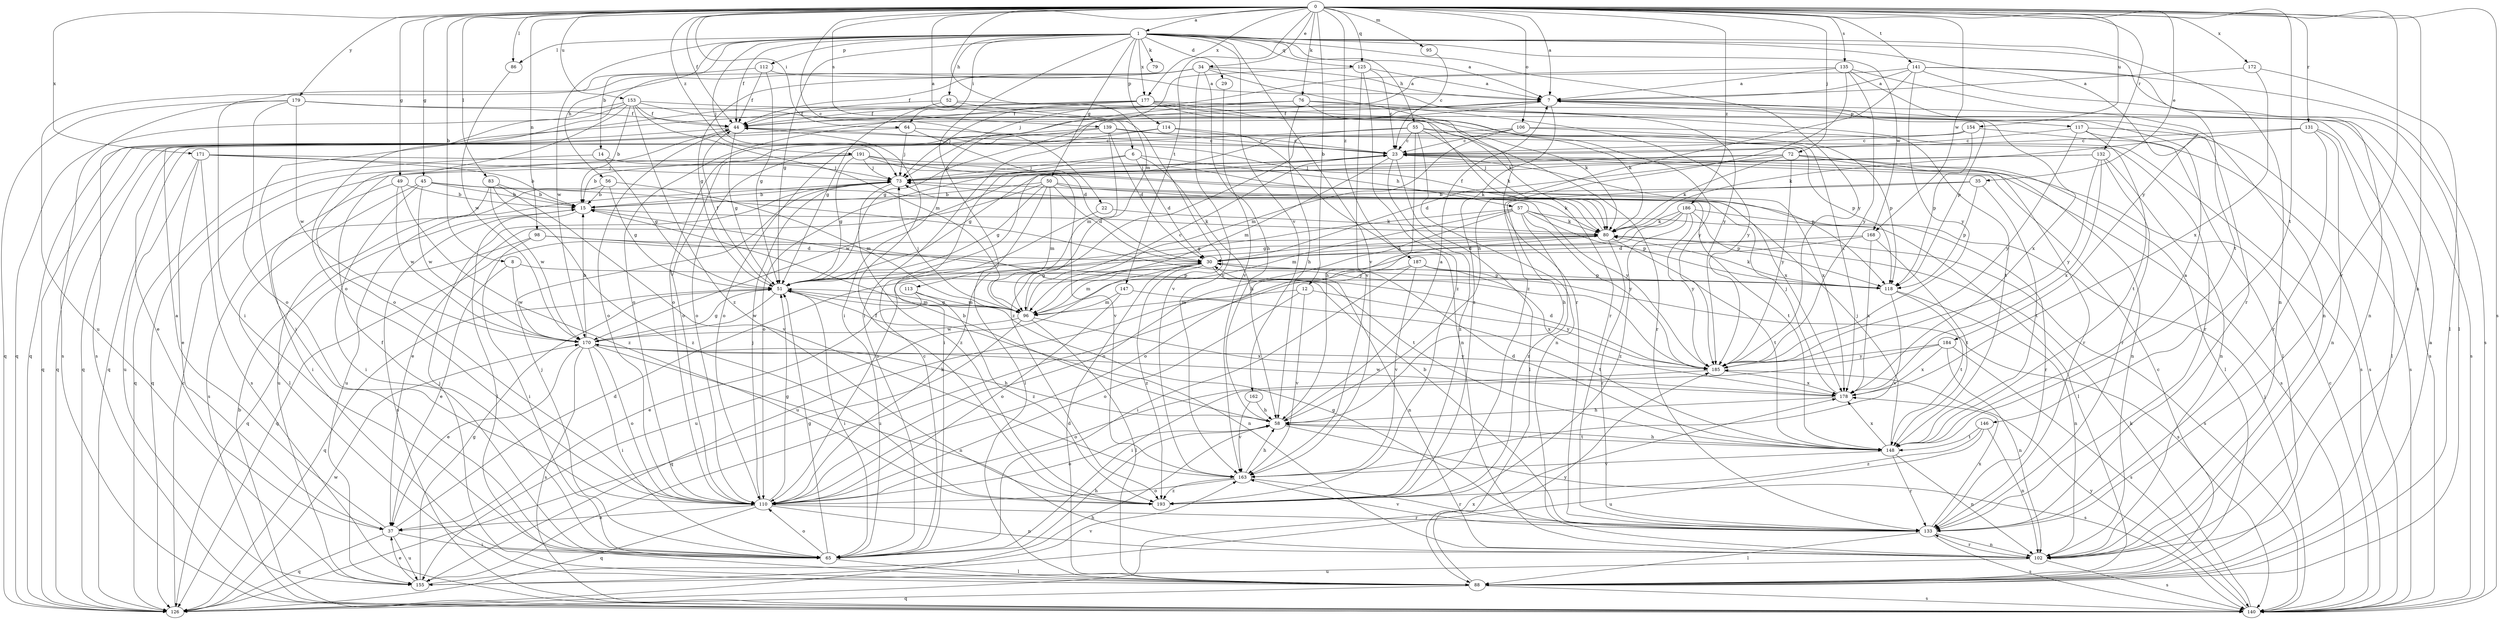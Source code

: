 strict digraph  {
0;
1;
6;
7;
8;
12;
14;
15;
22;
23;
29;
30;
34;
35;
37;
44;
45;
49;
50;
51;
52;
55;
56;
57;
58;
64;
65;
72;
73;
76;
79;
80;
83;
86;
88;
95;
96;
98;
102;
106;
110;
112;
113;
114;
117;
118;
125;
126;
131;
132;
133;
135;
139;
140;
141;
146;
147;
148;
153;
154;
155;
162;
163;
168;
170;
171;
172;
177;
178;
179;
184;
185;
186;
187;
191;
193;
0 -> 1  [label=a];
0 -> 6  [label=a];
0 -> 7  [label=a];
0 -> 8  [label=b];
0 -> 12  [label=b];
0 -> 22  [label=c];
0 -> 34  [label=e];
0 -> 35  [label=e];
0 -> 44  [label=f];
0 -> 45  [label=g];
0 -> 49  [label=g];
0 -> 64  [label=i];
0 -> 72  [label=j];
0 -> 76  [label=k];
0 -> 83  [label=l];
0 -> 86  [label=l];
0 -> 95  [label=m];
0 -> 96  [label=m];
0 -> 98  [label=n];
0 -> 102  [label=n];
0 -> 106  [label=o];
0 -> 125  [label=q];
0 -> 131  [label=r];
0 -> 132  [label=r];
0 -> 133  [label=r];
0 -> 135  [label=s];
0 -> 139  [label=s];
0 -> 140  [label=s];
0 -> 141  [label=t];
0 -> 146  [label=t];
0 -> 147  [label=t];
0 -> 153  [label=u];
0 -> 154  [label=u];
0 -> 168  [label=w];
0 -> 171  [label=x];
0 -> 172  [label=x];
0 -> 177  [label=x];
0 -> 179  [label=y];
0 -> 186  [label=z];
0 -> 187  [label=z];
0 -> 191  [label=z];
1 -> 7  [label=a];
1 -> 14  [label=b];
1 -> 29  [label=d];
1 -> 44  [label=f];
1 -> 50  [label=g];
1 -> 51  [label=g];
1 -> 52  [label=h];
1 -> 55  [label=h];
1 -> 56  [label=h];
1 -> 64  [label=i];
1 -> 73  [label=j];
1 -> 79  [label=k];
1 -> 86  [label=l];
1 -> 102  [label=n];
1 -> 112  [label=p];
1 -> 113  [label=p];
1 -> 114  [label=p];
1 -> 125  [label=q];
1 -> 148  [label=t];
1 -> 162  [label=v];
1 -> 163  [label=v];
1 -> 168  [label=w];
1 -> 170  [label=w];
1 -> 177  [label=x];
1 -> 184  [label=y];
1 -> 185  [label=y];
6 -> 30  [label=d];
6 -> 57  [label=h];
6 -> 58  [label=h];
6 -> 73  [label=j];
6 -> 110  [label=o];
7 -> 44  [label=f];
7 -> 51  [label=g];
7 -> 117  [label=p];
7 -> 140  [label=s];
7 -> 193  [label=z];
8 -> 37  [label=e];
8 -> 118  [label=p];
8 -> 170  [label=w];
12 -> 96  [label=m];
12 -> 110  [label=o];
12 -> 163  [label=v];
12 -> 185  [label=y];
14 -> 51  [label=g];
14 -> 73  [label=j];
14 -> 126  [label=q];
15 -> 80  [label=k];
15 -> 88  [label=l];
15 -> 140  [label=s];
22 -> 80  [label=k];
22 -> 110  [label=o];
23 -> 73  [label=j];
23 -> 88  [label=l];
23 -> 96  [label=m];
23 -> 140  [label=s];
23 -> 178  [label=x];
23 -> 193  [label=z];
29 -> 163  [label=v];
30 -> 51  [label=g];
30 -> 80  [label=k];
30 -> 96  [label=m];
30 -> 102  [label=n];
30 -> 118  [label=p];
30 -> 140  [label=s];
30 -> 155  [label=u];
30 -> 193  [label=z];
34 -> 7  [label=a];
34 -> 44  [label=f];
34 -> 51  [label=g];
34 -> 58  [label=h];
34 -> 65  [label=i];
34 -> 110  [label=o];
34 -> 133  [label=r];
34 -> 163  [label=v];
34 -> 185  [label=y];
35 -> 15  [label=b];
35 -> 58  [label=h];
35 -> 118  [label=p];
35 -> 148  [label=t];
37 -> 7  [label=a];
37 -> 30  [label=d];
37 -> 65  [label=i];
37 -> 126  [label=q];
37 -> 155  [label=u];
44 -> 23  [label=c];
44 -> 51  [label=g];
44 -> 110  [label=o];
44 -> 126  [label=q];
45 -> 15  [label=b];
45 -> 65  [label=i];
45 -> 88  [label=l];
45 -> 148  [label=t];
45 -> 170  [label=w];
45 -> 185  [label=y];
49 -> 15  [label=b];
49 -> 65  [label=i];
49 -> 170  [label=w];
49 -> 193  [label=z];
50 -> 15  [label=b];
50 -> 30  [label=d];
50 -> 37  [label=e];
50 -> 51  [label=g];
50 -> 80  [label=k];
50 -> 88  [label=l];
50 -> 96  [label=m];
50 -> 185  [label=y];
51 -> 44  [label=f];
51 -> 65  [label=i];
51 -> 96  [label=m];
51 -> 102  [label=n];
51 -> 126  [label=q];
51 -> 170  [label=w];
52 -> 44  [label=f];
52 -> 51  [label=g];
52 -> 140  [label=s];
52 -> 163  [label=v];
55 -> 23  [label=c];
55 -> 58  [label=h];
55 -> 80  [label=k];
55 -> 102  [label=n];
55 -> 110  [label=o];
55 -> 118  [label=p];
55 -> 133  [label=r];
55 -> 193  [label=z];
56 -> 15  [label=b];
56 -> 51  [label=g];
56 -> 96  [label=m];
56 -> 155  [label=u];
57 -> 51  [label=g];
57 -> 80  [label=k];
57 -> 88  [label=l];
57 -> 96  [label=m];
57 -> 110  [label=o];
57 -> 118  [label=p];
57 -> 185  [label=y];
57 -> 193  [label=z];
58 -> 7  [label=a];
58 -> 15  [label=b];
58 -> 110  [label=o];
58 -> 140  [label=s];
58 -> 148  [label=t];
64 -> 23  [label=c];
64 -> 30  [label=d];
64 -> 73  [label=j];
64 -> 126  [label=q];
65 -> 23  [label=c];
65 -> 44  [label=f];
65 -> 51  [label=g];
65 -> 58  [label=h];
65 -> 73  [label=j];
65 -> 88  [label=l];
65 -> 110  [label=o];
72 -> 30  [label=d];
72 -> 73  [label=j];
72 -> 80  [label=k];
72 -> 88  [label=l];
72 -> 102  [label=n];
72 -> 133  [label=r];
72 -> 170  [label=w];
72 -> 185  [label=y];
73 -> 15  [label=b];
73 -> 155  [label=u];
73 -> 193  [label=z];
76 -> 44  [label=f];
76 -> 58  [label=h];
76 -> 80  [label=k];
76 -> 110  [label=o];
76 -> 126  [label=q];
76 -> 148  [label=t];
76 -> 185  [label=y];
80 -> 30  [label=d];
80 -> 44  [label=f];
80 -> 126  [label=q];
80 -> 133  [label=r];
80 -> 140  [label=s];
80 -> 148  [label=t];
83 -> 15  [label=b];
83 -> 140  [label=s];
83 -> 163  [label=v];
83 -> 170  [label=w];
83 -> 193  [label=z];
86 -> 170  [label=w];
88 -> 7  [label=a];
88 -> 23  [label=c];
88 -> 30  [label=d];
88 -> 73  [label=j];
88 -> 126  [label=q];
88 -> 140  [label=s];
88 -> 185  [label=y];
95 -> 23  [label=c];
96 -> 23  [label=c];
96 -> 51  [label=g];
96 -> 73  [label=j];
96 -> 88  [label=l];
96 -> 126  [label=q];
96 -> 170  [label=w];
96 -> 178  [label=x];
98 -> 30  [label=d];
98 -> 65  [label=i];
98 -> 126  [label=q];
98 -> 148  [label=t];
102 -> 133  [label=r];
102 -> 140  [label=s];
102 -> 155  [label=u];
106 -> 23  [label=c];
106 -> 96  [label=m];
106 -> 118  [label=p];
106 -> 126  [label=q];
106 -> 140  [label=s];
110 -> 37  [label=e];
110 -> 51  [label=g];
110 -> 73  [label=j];
110 -> 80  [label=k];
110 -> 102  [label=n];
110 -> 126  [label=q];
110 -> 133  [label=r];
112 -> 7  [label=a];
112 -> 44  [label=f];
112 -> 51  [label=g];
112 -> 155  [label=u];
113 -> 37  [label=e];
113 -> 96  [label=m];
113 -> 193  [label=z];
114 -> 23  [label=c];
114 -> 37  [label=e];
114 -> 102  [label=n];
114 -> 110  [label=o];
117 -> 23  [label=c];
117 -> 88  [label=l];
117 -> 140  [label=s];
117 -> 148  [label=t];
117 -> 185  [label=y];
118 -> 80  [label=k];
118 -> 102  [label=n];
118 -> 148  [label=t];
118 -> 163  [label=v];
125 -> 7  [label=a];
125 -> 23  [label=c];
125 -> 65  [label=i];
125 -> 163  [label=v];
125 -> 193  [label=z];
126 -> 23  [label=c];
126 -> 58  [label=h];
126 -> 170  [label=w];
126 -> 178  [label=x];
131 -> 23  [label=c];
131 -> 80  [label=k];
131 -> 88  [label=l];
131 -> 102  [label=n];
131 -> 133  [label=r];
132 -> 51  [label=g];
132 -> 73  [label=j];
132 -> 102  [label=n];
132 -> 133  [label=r];
132 -> 178  [label=x];
132 -> 185  [label=y];
133 -> 15  [label=b];
133 -> 51  [label=g];
133 -> 88  [label=l];
133 -> 102  [label=n];
133 -> 140  [label=s];
133 -> 163  [label=v];
133 -> 178  [label=x];
135 -> 7  [label=a];
135 -> 73  [label=j];
135 -> 102  [label=n];
135 -> 133  [label=r];
135 -> 185  [label=y];
135 -> 193  [label=z];
139 -> 23  [label=c];
139 -> 30  [label=d];
139 -> 96  [label=m];
139 -> 110  [label=o];
139 -> 126  [label=q];
139 -> 133  [label=r];
140 -> 15  [label=b];
140 -> 23  [label=c];
140 -> 73  [label=j];
140 -> 80  [label=k];
140 -> 185  [label=y];
141 -> 7  [label=a];
141 -> 58  [label=h];
141 -> 65  [label=i];
141 -> 88  [label=l];
141 -> 102  [label=n];
141 -> 140  [label=s];
141 -> 185  [label=y];
146 -> 102  [label=n];
146 -> 148  [label=t];
146 -> 155  [label=u];
146 -> 193  [label=z];
147 -> 96  [label=m];
147 -> 110  [label=o];
147 -> 148  [label=t];
148 -> 7  [label=a];
148 -> 30  [label=d];
148 -> 58  [label=h];
148 -> 73  [label=j];
148 -> 102  [label=n];
148 -> 133  [label=r];
148 -> 163  [label=v];
148 -> 178  [label=x];
153 -> 15  [label=b];
153 -> 44  [label=f];
153 -> 80  [label=k];
153 -> 96  [label=m];
153 -> 110  [label=o];
153 -> 118  [label=p];
153 -> 126  [label=q];
153 -> 140  [label=s];
153 -> 193  [label=z];
154 -> 23  [label=c];
154 -> 65  [label=i];
154 -> 118  [label=p];
154 -> 140  [label=s];
155 -> 37  [label=e];
155 -> 51  [label=g];
155 -> 163  [label=v];
162 -> 58  [label=h];
162 -> 163  [label=v];
163 -> 58  [label=h];
163 -> 110  [label=o];
163 -> 133  [label=r];
163 -> 193  [label=z];
168 -> 30  [label=d];
168 -> 148  [label=t];
168 -> 155  [label=u];
168 -> 178  [label=x];
170 -> 15  [label=b];
170 -> 37  [label=e];
170 -> 51  [label=g];
170 -> 58  [label=h];
170 -> 65  [label=i];
170 -> 102  [label=n];
170 -> 110  [label=o];
170 -> 140  [label=s];
170 -> 185  [label=y];
171 -> 15  [label=b];
171 -> 37  [label=e];
171 -> 73  [label=j];
171 -> 118  [label=p];
171 -> 140  [label=s];
171 -> 155  [label=u];
172 -> 7  [label=a];
172 -> 88  [label=l];
172 -> 178  [label=x];
177 -> 44  [label=f];
177 -> 65  [label=i];
177 -> 73  [label=j];
177 -> 80  [label=k];
177 -> 110  [label=o];
177 -> 133  [label=r];
177 -> 178  [label=x];
177 -> 185  [label=y];
178 -> 58  [label=h];
178 -> 73  [label=j];
178 -> 170  [label=w];
179 -> 44  [label=f];
179 -> 110  [label=o];
179 -> 126  [label=q];
179 -> 140  [label=s];
179 -> 170  [label=w];
179 -> 178  [label=x];
184 -> 65  [label=i];
184 -> 102  [label=n];
184 -> 140  [label=s];
184 -> 178  [label=x];
184 -> 185  [label=y];
185 -> 30  [label=d];
185 -> 110  [label=o];
185 -> 178  [label=x];
186 -> 51  [label=g];
186 -> 80  [label=k];
186 -> 110  [label=o];
186 -> 118  [label=p];
186 -> 133  [label=r];
186 -> 185  [label=y];
186 -> 193  [label=z];
187 -> 65  [label=i];
187 -> 118  [label=p];
187 -> 155  [label=u];
187 -> 163  [label=v];
187 -> 178  [label=x];
191 -> 15  [label=b];
191 -> 51  [label=g];
191 -> 73  [label=j];
191 -> 80  [label=k];
191 -> 126  [label=q];
191 -> 163  [label=v];
191 -> 178  [label=x];
193 -> 44  [label=f];
}
